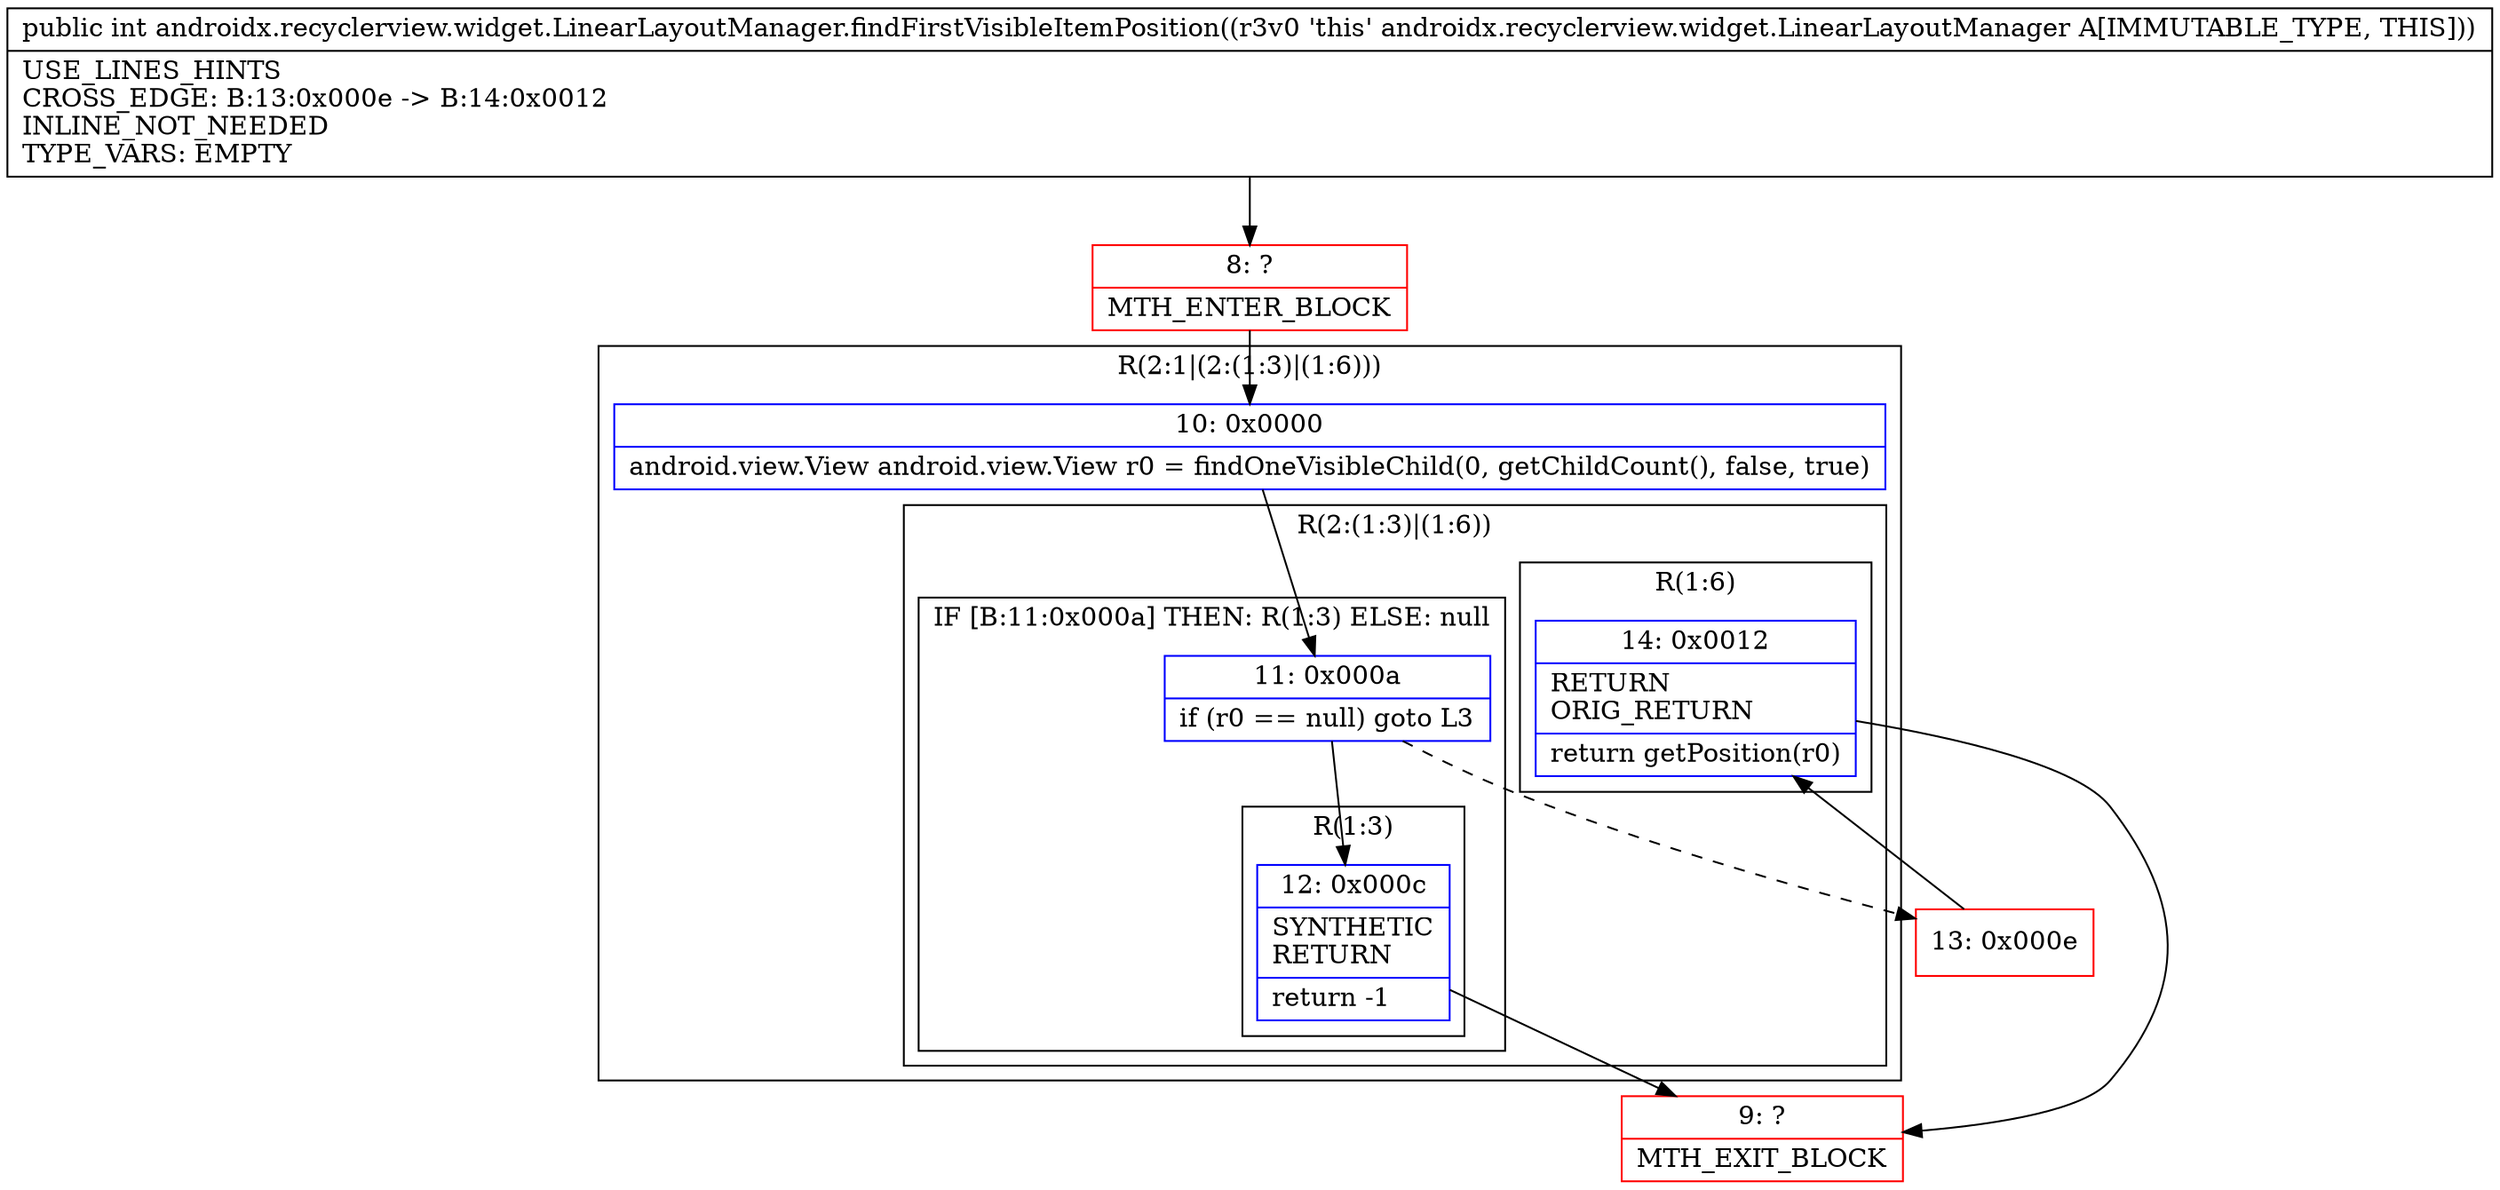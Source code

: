 digraph "CFG forandroidx.recyclerview.widget.LinearLayoutManager.findFirstVisibleItemPosition()I" {
subgraph cluster_Region_1482734640 {
label = "R(2:1|(2:(1:3)|(1:6)))";
node [shape=record,color=blue];
Node_10 [shape=record,label="{10\:\ 0x0000|android.view.View android.view.View r0 = findOneVisibleChild(0, getChildCount(), false, true)\l}"];
subgraph cluster_Region_1825564890 {
label = "R(2:(1:3)|(1:6))";
node [shape=record,color=blue];
subgraph cluster_IfRegion_103007400 {
label = "IF [B:11:0x000a] THEN: R(1:3) ELSE: null";
node [shape=record,color=blue];
Node_11 [shape=record,label="{11\:\ 0x000a|if (r0 == null) goto L3\l}"];
subgraph cluster_Region_133390251 {
label = "R(1:3)";
node [shape=record,color=blue];
Node_12 [shape=record,label="{12\:\ 0x000c|SYNTHETIC\lRETURN\l|return \-1\l}"];
}
}
subgraph cluster_Region_1295488109 {
label = "R(1:6)";
node [shape=record,color=blue];
Node_14 [shape=record,label="{14\:\ 0x0012|RETURN\lORIG_RETURN\l|return getPosition(r0)\l}"];
}
}
}
Node_8 [shape=record,color=red,label="{8\:\ ?|MTH_ENTER_BLOCK\l}"];
Node_9 [shape=record,color=red,label="{9\:\ ?|MTH_EXIT_BLOCK\l}"];
Node_13 [shape=record,color=red,label="{13\:\ 0x000e}"];
MethodNode[shape=record,label="{public int androidx.recyclerview.widget.LinearLayoutManager.findFirstVisibleItemPosition((r3v0 'this' androidx.recyclerview.widget.LinearLayoutManager A[IMMUTABLE_TYPE, THIS]))  | USE_LINES_HINTS\lCROSS_EDGE: B:13:0x000e \-\> B:14:0x0012\lINLINE_NOT_NEEDED\lTYPE_VARS: EMPTY\l}"];
MethodNode -> Node_8;Node_10 -> Node_11;
Node_11 -> Node_12;
Node_11 -> Node_13[style=dashed];
Node_12 -> Node_9;
Node_14 -> Node_9;
Node_8 -> Node_10;
Node_13 -> Node_14;
}

